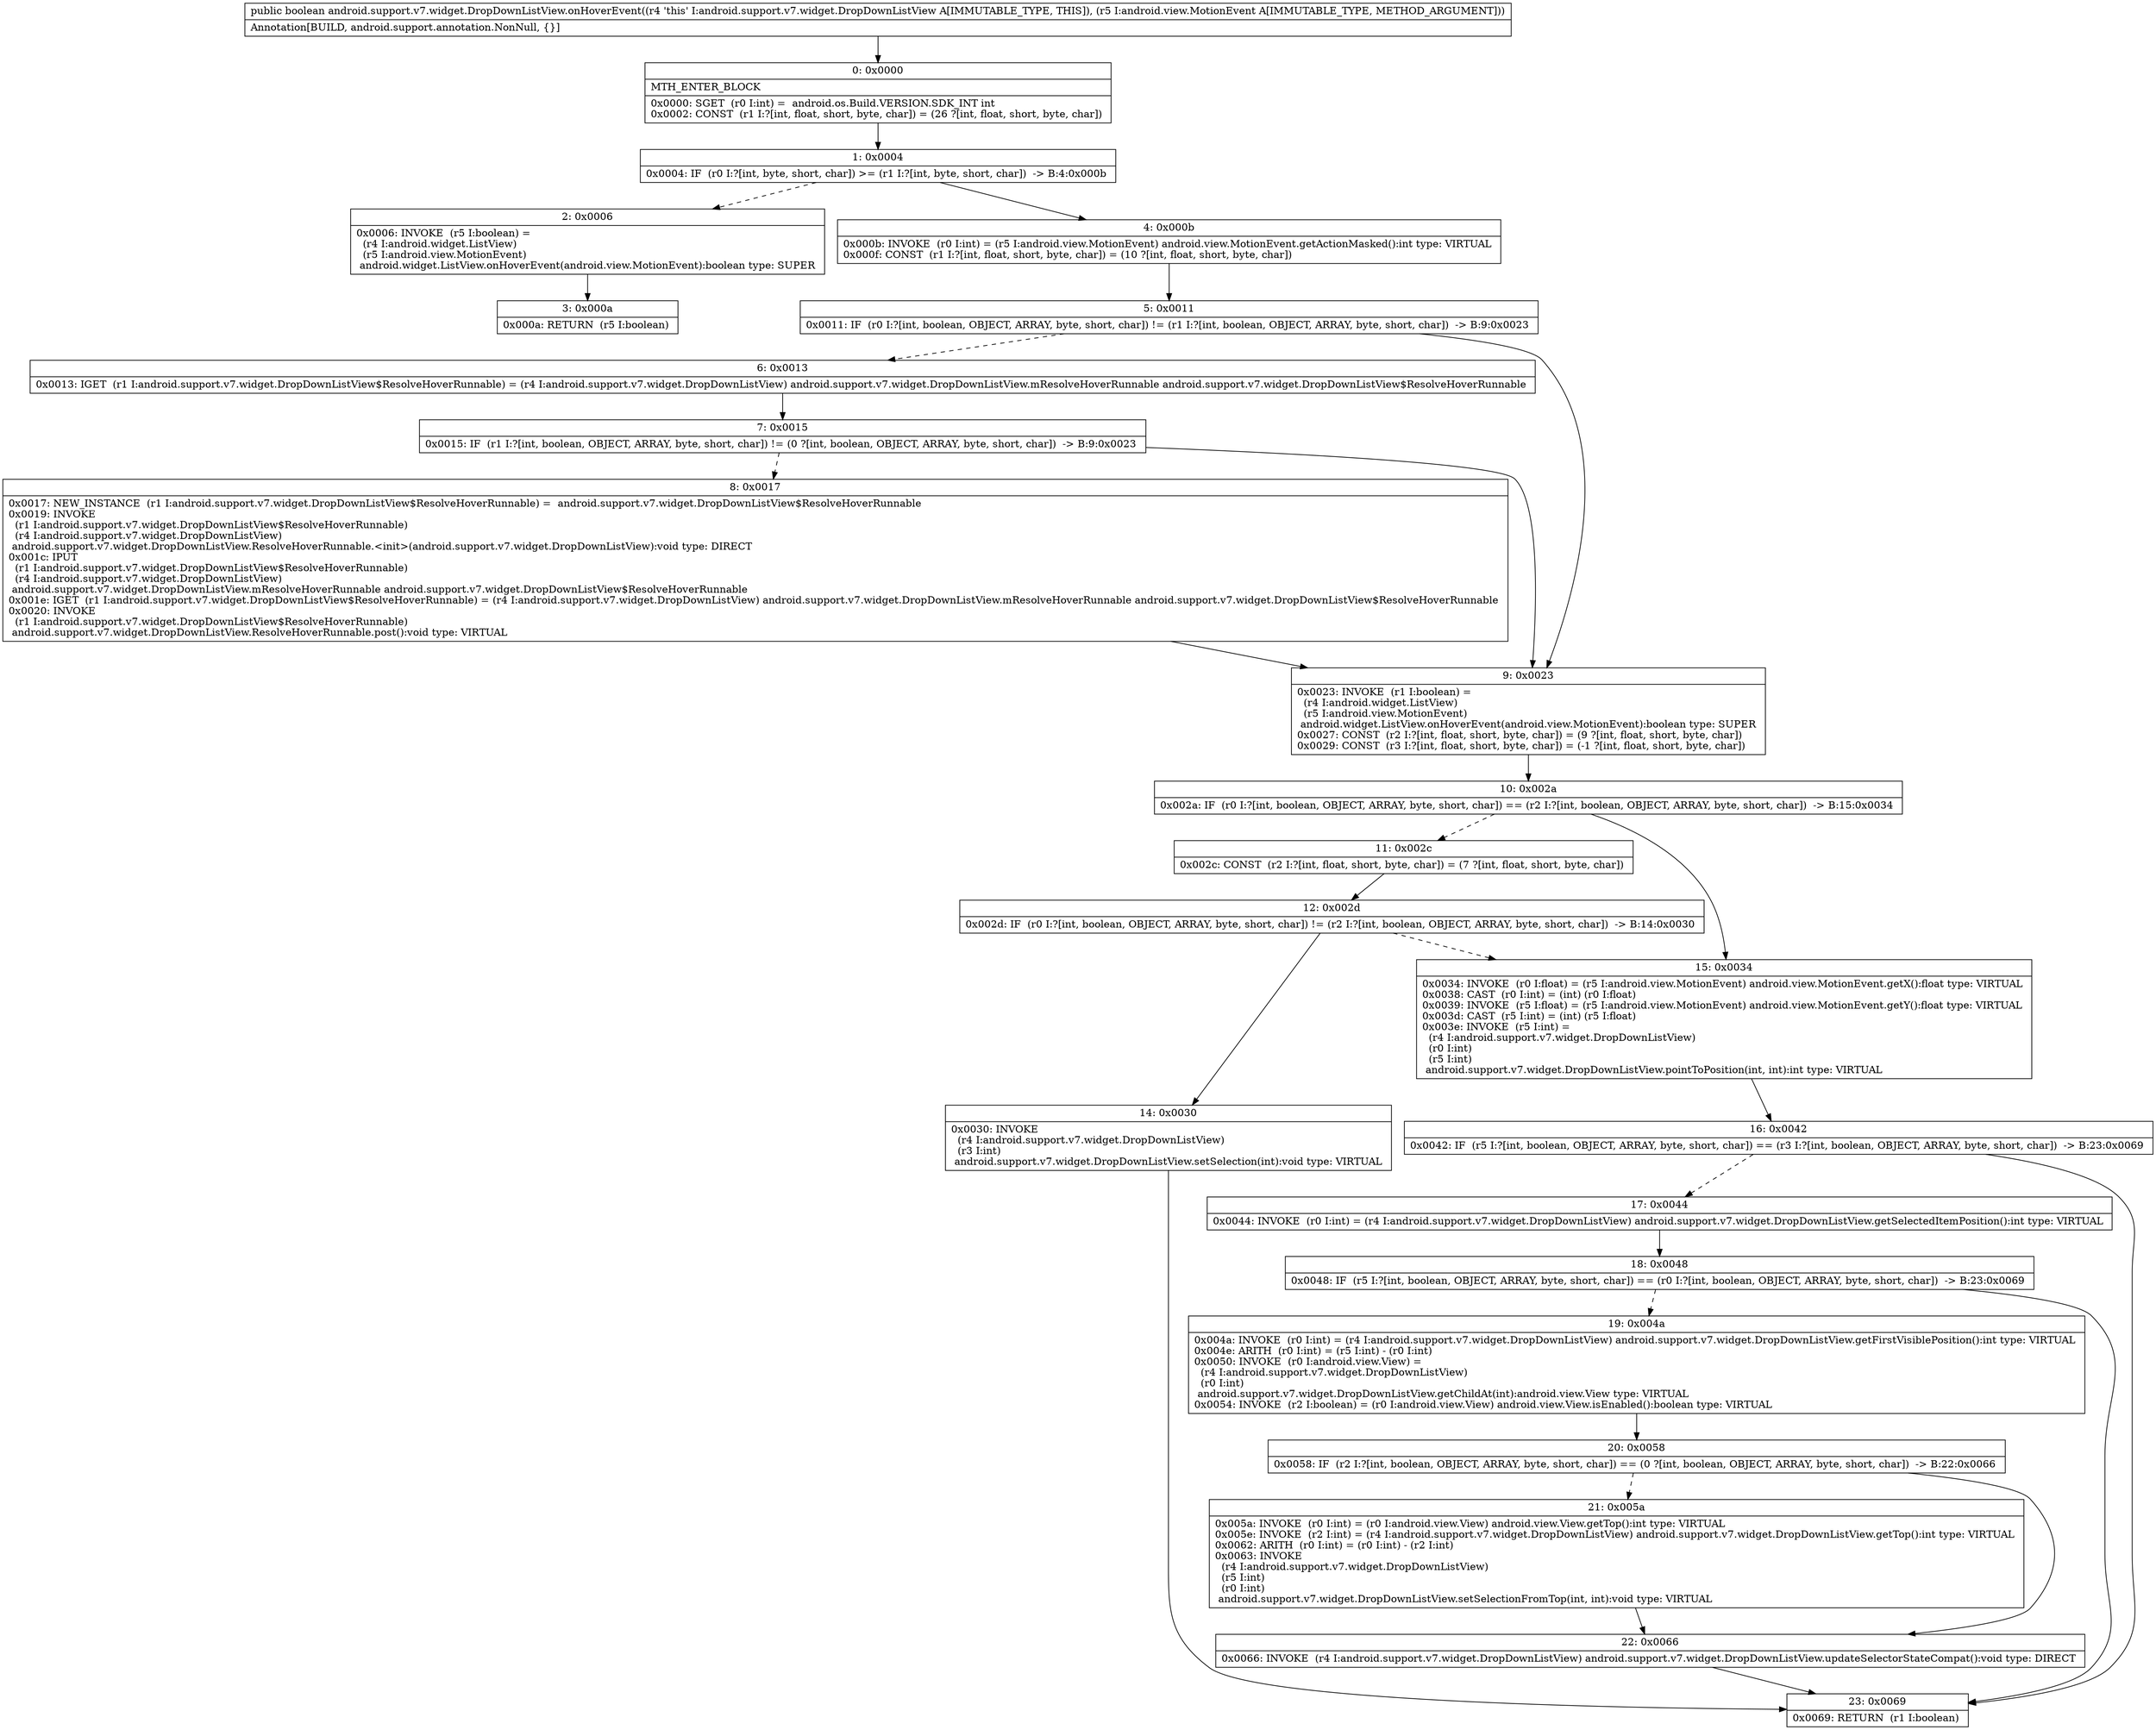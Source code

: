 digraph "CFG forandroid.support.v7.widget.DropDownListView.onHoverEvent(Landroid\/view\/MotionEvent;)Z" {
Node_0 [shape=record,label="{0\:\ 0x0000|MTH_ENTER_BLOCK\l|0x0000: SGET  (r0 I:int) =  android.os.Build.VERSION.SDK_INT int \l0x0002: CONST  (r1 I:?[int, float, short, byte, char]) = (26 ?[int, float, short, byte, char]) \l}"];
Node_1 [shape=record,label="{1\:\ 0x0004|0x0004: IF  (r0 I:?[int, byte, short, char]) \>= (r1 I:?[int, byte, short, char])  \-\> B:4:0x000b \l}"];
Node_2 [shape=record,label="{2\:\ 0x0006|0x0006: INVOKE  (r5 I:boolean) = \l  (r4 I:android.widget.ListView)\l  (r5 I:android.view.MotionEvent)\l android.widget.ListView.onHoverEvent(android.view.MotionEvent):boolean type: SUPER \l}"];
Node_3 [shape=record,label="{3\:\ 0x000a|0x000a: RETURN  (r5 I:boolean) \l}"];
Node_4 [shape=record,label="{4\:\ 0x000b|0x000b: INVOKE  (r0 I:int) = (r5 I:android.view.MotionEvent) android.view.MotionEvent.getActionMasked():int type: VIRTUAL \l0x000f: CONST  (r1 I:?[int, float, short, byte, char]) = (10 ?[int, float, short, byte, char]) \l}"];
Node_5 [shape=record,label="{5\:\ 0x0011|0x0011: IF  (r0 I:?[int, boolean, OBJECT, ARRAY, byte, short, char]) != (r1 I:?[int, boolean, OBJECT, ARRAY, byte, short, char])  \-\> B:9:0x0023 \l}"];
Node_6 [shape=record,label="{6\:\ 0x0013|0x0013: IGET  (r1 I:android.support.v7.widget.DropDownListView$ResolveHoverRunnable) = (r4 I:android.support.v7.widget.DropDownListView) android.support.v7.widget.DropDownListView.mResolveHoverRunnable android.support.v7.widget.DropDownListView$ResolveHoverRunnable \l}"];
Node_7 [shape=record,label="{7\:\ 0x0015|0x0015: IF  (r1 I:?[int, boolean, OBJECT, ARRAY, byte, short, char]) != (0 ?[int, boolean, OBJECT, ARRAY, byte, short, char])  \-\> B:9:0x0023 \l}"];
Node_8 [shape=record,label="{8\:\ 0x0017|0x0017: NEW_INSTANCE  (r1 I:android.support.v7.widget.DropDownListView$ResolveHoverRunnable) =  android.support.v7.widget.DropDownListView$ResolveHoverRunnable \l0x0019: INVOKE  \l  (r1 I:android.support.v7.widget.DropDownListView$ResolveHoverRunnable)\l  (r4 I:android.support.v7.widget.DropDownListView)\l android.support.v7.widget.DropDownListView.ResolveHoverRunnable.\<init\>(android.support.v7.widget.DropDownListView):void type: DIRECT \l0x001c: IPUT  \l  (r1 I:android.support.v7.widget.DropDownListView$ResolveHoverRunnable)\l  (r4 I:android.support.v7.widget.DropDownListView)\l android.support.v7.widget.DropDownListView.mResolveHoverRunnable android.support.v7.widget.DropDownListView$ResolveHoverRunnable \l0x001e: IGET  (r1 I:android.support.v7.widget.DropDownListView$ResolveHoverRunnable) = (r4 I:android.support.v7.widget.DropDownListView) android.support.v7.widget.DropDownListView.mResolveHoverRunnable android.support.v7.widget.DropDownListView$ResolveHoverRunnable \l0x0020: INVOKE  \l  (r1 I:android.support.v7.widget.DropDownListView$ResolveHoverRunnable)\l android.support.v7.widget.DropDownListView.ResolveHoverRunnable.post():void type: VIRTUAL \l}"];
Node_9 [shape=record,label="{9\:\ 0x0023|0x0023: INVOKE  (r1 I:boolean) = \l  (r4 I:android.widget.ListView)\l  (r5 I:android.view.MotionEvent)\l android.widget.ListView.onHoverEvent(android.view.MotionEvent):boolean type: SUPER \l0x0027: CONST  (r2 I:?[int, float, short, byte, char]) = (9 ?[int, float, short, byte, char]) \l0x0029: CONST  (r3 I:?[int, float, short, byte, char]) = (\-1 ?[int, float, short, byte, char]) \l}"];
Node_10 [shape=record,label="{10\:\ 0x002a|0x002a: IF  (r0 I:?[int, boolean, OBJECT, ARRAY, byte, short, char]) == (r2 I:?[int, boolean, OBJECT, ARRAY, byte, short, char])  \-\> B:15:0x0034 \l}"];
Node_11 [shape=record,label="{11\:\ 0x002c|0x002c: CONST  (r2 I:?[int, float, short, byte, char]) = (7 ?[int, float, short, byte, char]) \l}"];
Node_12 [shape=record,label="{12\:\ 0x002d|0x002d: IF  (r0 I:?[int, boolean, OBJECT, ARRAY, byte, short, char]) != (r2 I:?[int, boolean, OBJECT, ARRAY, byte, short, char])  \-\> B:14:0x0030 \l}"];
Node_14 [shape=record,label="{14\:\ 0x0030|0x0030: INVOKE  \l  (r4 I:android.support.v7.widget.DropDownListView)\l  (r3 I:int)\l android.support.v7.widget.DropDownListView.setSelection(int):void type: VIRTUAL \l}"];
Node_15 [shape=record,label="{15\:\ 0x0034|0x0034: INVOKE  (r0 I:float) = (r5 I:android.view.MotionEvent) android.view.MotionEvent.getX():float type: VIRTUAL \l0x0038: CAST  (r0 I:int) = (int) (r0 I:float) \l0x0039: INVOKE  (r5 I:float) = (r5 I:android.view.MotionEvent) android.view.MotionEvent.getY():float type: VIRTUAL \l0x003d: CAST  (r5 I:int) = (int) (r5 I:float) \l0x003e: INVOKE  (r5 I:int) = \l  (r4 I:android.support.v7.widget.DropDownListView)\l  (r0 I:int)\l  (r5 I:int)\l android.support.v7.widget.DropDownListView.pointToPosition(int, int):int type: VIRTUAL \l}"];
Node_16 [shape=record,label="{16\:\ 0x0042|0x0042: IF  (r5 I:?[int, boolean, OBJECT, ARRAY, byte, short, char]) == (r3 I:?[int, boolean, OBJECT, ARRAY, byte, short, char])  \-\> B:23:0x0069 \l}"];
Node_17 [shape=record,label="{17\:\ 0x0044|0x0044: INVOKE  (r0 I:int) = (r4 I:android.support.v7.widget.DropDownListView) android.support.v7.widget.DropDownListView.getSelectedItemPosition():int type: VIRTUAL \l}"];
Node_18 [shape=record,label="{18\:\ 0x0048|0x0048: IF  (r5 I:?[int, boolean, OBJECT, ARRAY, byte, short, char]) == (r0 I:?[int, boolean, OBJECT, ARRAY, byte, short, char])  \-\> B:23:0x0069 \l}"];
Node_19 [shape=record,label="{19\:\ 0x004a|0x004a: INVOKE  (r0 I:int) = (r4 I:android.support.v7.widget.DropDownListView) android.support.v7.widget.DropDownListView.getFirstVisiblePosition():int type: VIRTUAL \l0x004e: ARITH  (r0 I:int) = (r5 I:int) \- (r0 I:int) \l0x0050: INVOKE  (r0 I:android.view.View) = \l  (r4 I:android.support.v7.widget.DropDownListView)\l  (r0 I:int)\l android.support.v7.widget.DropDownListView.getChildAt(int):android.view.View type: VIRTUAL \l0x0054: INVOKE  (r2 I:boolean) = (r0 I:android.view.View) android.view.View.isEnabled():boolean type: VIRTUAL \l}"];
Node_20 [shape=record,label="{20\:\ 0x0058|0x0058: IF  (r2 I:?[int, boolean, OBJECT, ARRAY, byte, short, char]) == (0 ?[int, boolean, OBJECT, ARRAY, byte, short, char])  \-\> B:22:0x0066 \l}"];
Node_21 [shape=record,label="{21\:\ 0x005a|0x005a: INVOKE  (r0 I:int) = (r0 I:android.view.View) android.view.View.getTop():int type: VIRTUAL \l0x005e: INVOKE  (r2 I:int) = (r4 I:android.support.v7.widget.DropDownListView) android.support.v7.widget.DropDownListView.getTop():int type: VIRTUAL \l0x0062: ARITH  (r0 I:int) = (r0 I:int) \- (r2 I:int) \l0x0063: INVOKE  \l  (r4 I:android.support.v7.widget.DropDownListView)\l  (r5 I:int)\l  (r0 I:int)\l android.support.v7.widget.DropDownListView.setSelectionFromTop(int, int):void type: VIRTUAL \l}"];
Node_22 [shape=record,label="{22\:\ 0x0066|0x0066: INVOKE  (r4 I:android.support.v7.widget.DropDownListView) android.support.v7.widget.DropDownListView.updateSelectorStateCompat():void type: DIRECT \l}"];
Node_23 [shape=record,label="{23\:\ 0x0069|0x0069: RETURN  (r1 I:boolean) \l}"];
MethodNode[shape=record,label="{public boolean android.support.v7.widget.DropDownListView.onHoverEvent((r4 'this' I:android.support.v7.widget.DropDownListView A[IMMUTABLE_TYPE, THIS]), (r5 I:android.view.MotionEvent A[IMMUTABLE_TYPE, METHOD_ARGUMENT]))  | Annotation[BUILD, android.support.annotation.NonNull, \{\}]\l}"];
MethodNode -> Node_0;
Node_0 -> Node_1;
Node_1 -> Node_2[style=dashed];
Node_1 -> Node_4;
Node_2 -> Node_3;
Node_4 -> Node_5;
Node_5 -> Node_6[style=dashed];
Node_5 -> Node_9;
Node_6 -> Node_7;
Node_7 -> Node_8[style=dashed];
Node_7 -> Node_9;
Node_8 -> Node_9;
Node_9 -> Node_10;
Node_10 -> Node_11[style=dashed];
Node_10 -> Node_15;
Node_11 -> Node_12;
Node_12 -> Node_14;
Node_12 -> Node_15[style=dashed];
Node_14 -> Node_23;
Node_15 -> Node_16;
Node_16 -> Node_17[style=dashed];
Node_16 -> Node_23;
Node_17 -> Node_18;
Node_18 -> Node_19[style=dashed];
Node_18 -> Node_23;
Node_19 -> Node_20;
Node_20 -> Node_21[style=dashed];
Node_20 -> Node_22;
Node_21 -> Node_22;
Node_22 -> Node_23;
}

